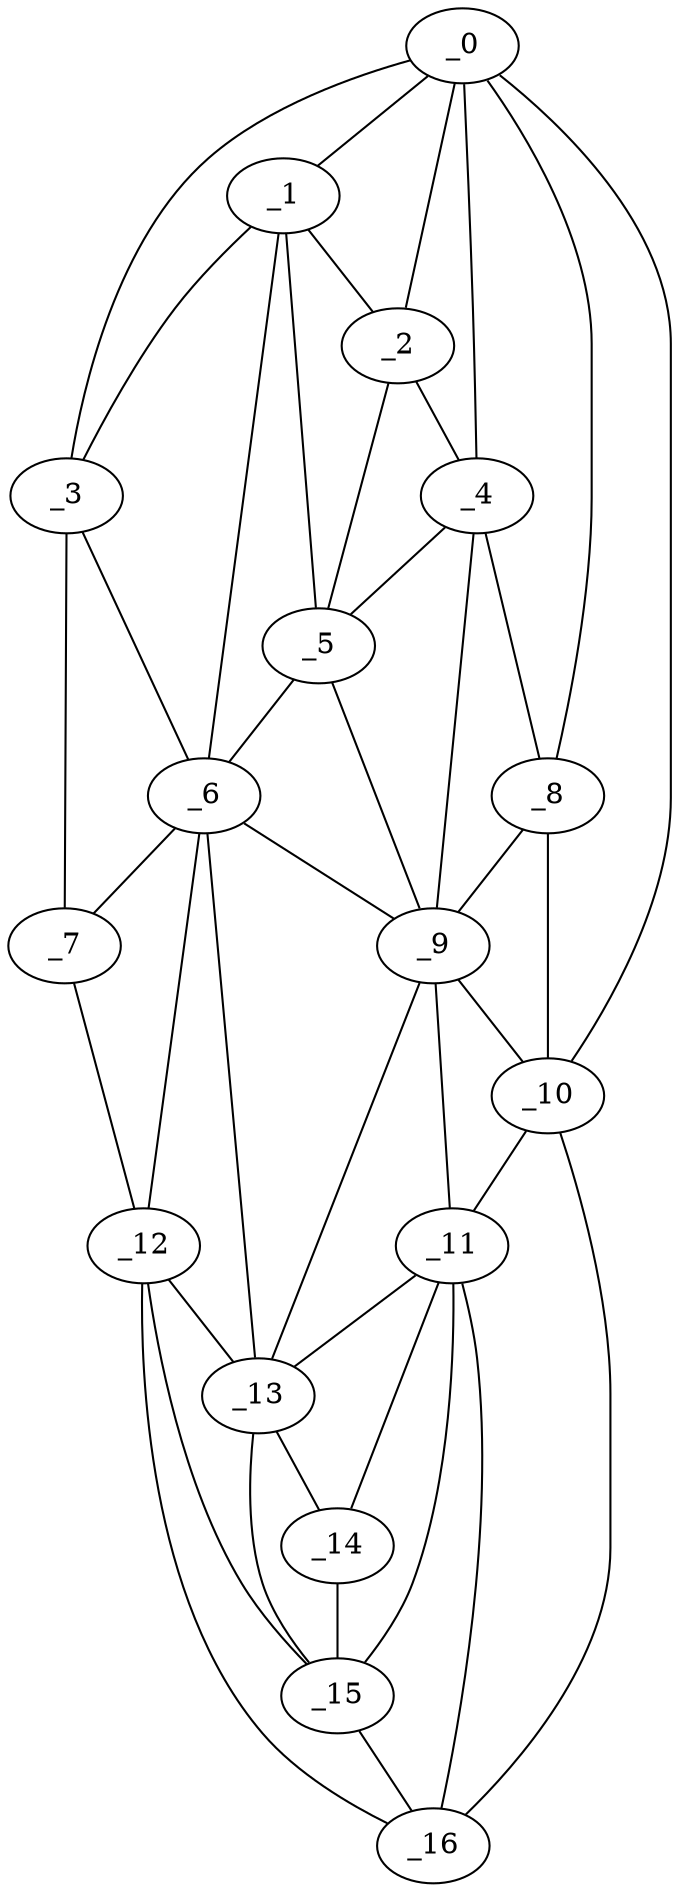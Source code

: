graph "obj39__165.gxl" {
	_0	 [x=9,
		y=9];
	_1	 [x=15,
		y=40];
	_0 -- _1	 [valence=1];
	_2	 [x=17,
		y=30];
	_0 -- _2	 [valence=2];
	_3	 [x=17,
		y=117];
	_0 -- _3	 [valence=1];
	_4	 [x=19,
		y=27];
	_0 -- _4	 [valence=1];
	_8	 [x=37,
		y=8];
	_0 -- _8	 [valence=1];
	_10	 [x=109,
		y=3];
	_0 -- _10	 [valence=1];
	_1 -- _2	 [valence=2];
	_1 -- _3	 [valence=1];
	_5	 [x=22,
		y=50];
	_1 -- _5	 [valence=1];
	_6	 [x=22,
		y=78];
	_1 -- _6	 [valence=2];
	_2 -- _4	 [valence=2];
	_2 -- _5	 [valence=2];
	_3 -- _6	 [valence=2];
	_7	 [x=23,
		y=125];
	_3 -- _7	 [valence=1];
	_4 -- _5	 [valence=2];
	_4 -- _8	 [valence=2];
	_9	 [x=46,
		y=29];
	_4 -- _9	 [valence=2];
	_5 -- _6	 [valence=2];
	_5 -- _9	 [valence=2];
	_6 -- _7	 [valence=2];
	_6 -- _9	 [valence=1];
	_12	 [x=119,
		y=110];
	_6 -- _12	 [valence=2];
	_13	 [x=121,
		y=71];
	_6 -- _13	 [valence=2];
	_7 -- _12	 [valence=1];
	_8 -- _9	 [valence=2];
	_8 -- _10	 [valence=1];
	_9 -- _10	 [valence=2];
	_11	 [x=118,
		y=44];
	_9 -- _11	 [valence=2];
	_9 -- _13	 [valence=2];
	_10 -- _11	 [valence=1];
	_16	 [x=125,
		y=23];
	_10 -- _16	 [valence=1];
	_11 -- _13	 [valence=1];
	_14	 [x=123,
		y=41];
	_11 -- _14	 [valence=2];
	_15	 [x=124,
		y=35];
	_11 -- _15	 [valence=1];
	_11 -- _16	 [valence=1];
	_12 -- _13	 [valence=1];
	_12 -- _15	 [valence=1];
	_12 -- _16	 [valence=1];
	_13 -- _14	 [valence=2];
	_13 -- _15	 [valence=2];
	_14 -- _15	 [valence=1];
	_15 -- _16	 [valence=2];
}
